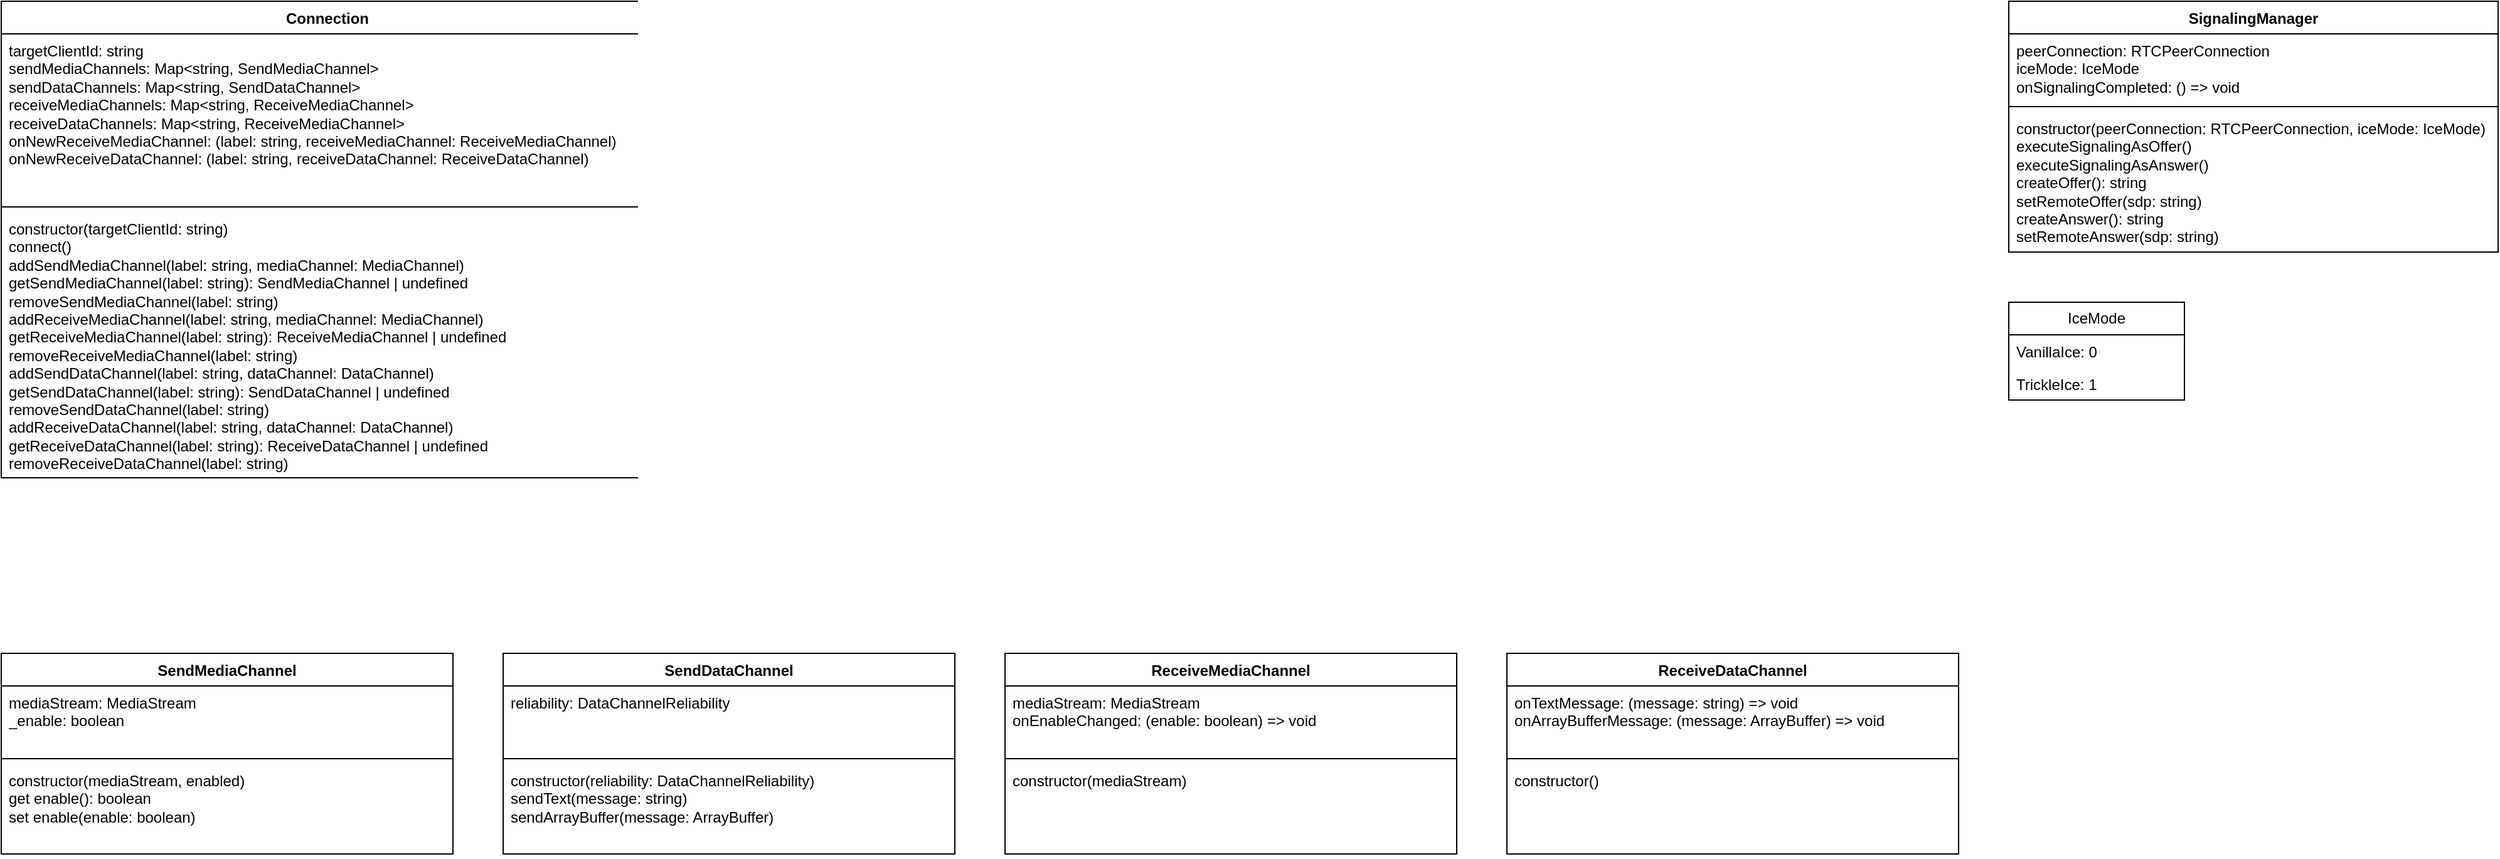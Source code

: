 <mxfile version="21.6.8" type="device">
  <diagram name="ページ1" id="Ab8RkSCEwZd9pUnP1RaC">
    <mxGraphModel dx="794" dy="1214" grid="1" gridSize="10" guides="1" tooltips="1" connect="1" arrows="1" fold="1" page="1" pageScale="1" pageWidth="827" pageHeight="1169" math="0" shadow="0">
      <root>
        <mxCell id="0" />
        <mxCell id="1" parent="0" />
        <mxCell id="Fa4Y31fhtpgDc50Y8iOu-5" value="Connection" style="swimlane;fontStyle=1;align=center;verticalAlign=top;childLayout=stackLayout;horizontal=1;startSize=26;horizontalStack=0;resizeParent=1;resizeParentMax=0;resizeLast=0;collapsible=1;marginBottom=0;whiteSpace=wrap;html=1;" parent="1" vertex="1">
          <mxGeometry x="240" y="120" width="520" height="380" as="geometry" />
        </mxCell>
        <mxCell id="Fa4Y31fhtpgDc50Y8iOu-6" value="targetClientId: string&lt;br&gt;sendMediaChannels: Map&amp;lt;string, SendMediaChannel&amp;gt;&lt;br&gt;sendDataChannels: Map&amp;lt;string, SendDataChannel&amp;gt;&lt;br&gt;receiveMediaChannels: Map&amp;lt;string, ReceiveMediaChannel&amp;gt;&lt;br&gt;receiveDataChannels: Map&amp;lt;string, ReceiveMediaChannel&amp;gt;&lt;br&gt;onNewReceiveMediaChannel: (label: string, receiveMediaChannel: ReceiveMediaChannel)&lt;br&gt;onNewReceiveDataChannel: (label: string, receiveDataChannel: ReceiveDataChannel)" style="text;strokeColor=none;fillColor=none;align=left;verticalAlign=top;spacingLeft=4;spacingRight=4;overflow=hidden;rotatable=0;points=[[0,0.5],[1,0.5]];portConstraint=eastwest;whiteSpace=wrap;html=1;" parent="Fa4Y31fhtpgDc50Y8iOu-5" vertex="1">
          <mxGeometry y="26" width="520" height="134" as="geometry" />
        </mxCell>
        <mxCell id="Fa4Y31fhtpgDc50Y8iOu-7" value="" style="line;strokeWidth=1;fillColor=none;align=left;verticalAlign=middle;spacingTop=-1;spacingLeft=3;spacingRight=3;rotatable=0;labelPosition=right;points=[];portConstraint=eastwest;strokeColor=inherit;" parent="Fa4Y31fhtpgDc50Y8iOu-5" vertex="1">
          <mxGeometry y="160" width="520" height="8" as="geometry" />
        </mxCell>
        <mxCell id="Fa4Y31fhtpgDc50Y8iOu-8" value="constructor(targetClientId: string)&lt;br&gt;connect()&lt;br&gt;addSendMediaChannel(label: string, mediaChannel: MediaChannel)&lt;br&gt;getSendMediaChannel(label: string): SendMediaChannel | undefined&lt;br&gt;removeSendMediaChannel(label: string)&lt;br&gt;addReceiveMediaChannel(label: string, mediaChannel: MediaChannel)&lt;br style=&quot;border-color: var(--border-color);&quot;&gt;getReceiveMediaChannel(label: string): ReceiveMediaChannel | undefined&lt;br style=&quot;border-color: var(--border-color);&quot;&gt;removeReceiveMediaChannel(label: string)&lt;br style=&quot;border-color: var(--border-color);&quot;&gt;addSendDataChannel(label: string, dataChannel: DataChannel)&lt;br&gt;getSendDataChannel(label: string): SendDataChannel | undefined&lt;br&gt;removeSendDataChannel(label: string)&lt;br&gt;addReceiveDataChannel(label: string, dataChannel: DataChannel)&lt;br style=&quot;border-color: var(--border-color);&quot;&gt;getReceiveDataChannel(label: string): ReceiveDataChannel | undefined&lt;br style=&quot;border-color: var(--border-color);&quot;&gt;removeReceiveDataChannel(label: string)" style="text;strokeColor=none;fillColor=none;align=left;verticalAlign=top;spacingLeft=4;spacingRight=4;overflow=hidden;rotatable=0;points=[[0,0.5],[1,0.5]];portConstraint=eastwest;whiteSpace=wrap;html=1;" parent="Fa4Y31fhtpgDc50Y8iOu-5" vertex="1">
          <mxGeometry y="168" width="520" height="212" as="geometry" />
        </mxCell>
        <mxCell id="Fa4Y31fhtpgDc50Y8iOu-9" value="SendMediaChannel" style="swimlane;fontStyle=1;align=center;verticalAlign=top;childLayout=stackLayout;horizontal=1;startSize=26;horizontalStack=0;resizeParent=1;resizeParentMax=0;resizeLast=0;collapsible=1;marginBottom=0;whiteSpace=wrap;html=1;" parent="1" vertex="1">
          <mxGeometry x="240" y="640" width="360" height="160" as="geometry" />
        </mxCell>
        <mxCell id="Fa4Y31fhtpgDc50Y8iOu-10" value="mediaStream: MediaStream&lt;br&gt;_enable: boolean" style="text;strokeColor=none;fillColor=none;align=left;verticalAlign=top;spacingLeft=4;spacingRight=4;overflow=hidden;rotatable=0;points=[[0,0.5],[1,0.5]];portConstraint=eastwest;whiteSpace=wrap;html=1;" parent="Fa4Y31fhtpgDc50Y8iOu-9" vertex="1">
          <mxGeometry y="26" width="360" height="54" as="geometry" />
        </mxCell>
        <mxCell id="Fa4Y31fhtpgDc50Y8iOu-11" value="" style="line;strokeWidth=1;fillColor=none;align=left;verticalAlign=middle;spacingTop=-1;spacingLeft=3;spacingRight=3;rotatable=0;labelPosition=right;points=[];portConstraint=eastwest;strokeColor=inherit;" parent="Fa4Y31fhtpgDc50Y8iOu-9" vertex="1">
          <mxGeometry y="80" width="360" height="8" as="geometry" />
        </mxCell>
        <mxCell id="Fa4Y31fhtpgDc50Y8iOu-12" value="constructor(mediaStream, enabled)&lt;br&gt;get enable(): boolean&lt;br&gt;set enable(enable: boolean)" style="text;strokeColor=none;fillColor=none;align=left;verticalAlign=top;spacingLeft=4;spacingRight=4;overflow=hidden;rotatable=0;points=[[0,0.5],[1,0.5]];portConstraint=eastwest;whiteSpace=wrap;html=1;" parent="Fa4Y31fhtpgDc50Y8iOu-9" vertex="1">
          <mxGeometry y="88" width="360" height="72" as="geometry" />
        </mxCell>
        <mxCell id="Fa4Y31fhtpgDc50Y8iOu-13" value="SendDataChannel" style="swimlane;fontStyle=1;align=center;verticalAlign=top;childLayout=stackLayout;horizontal=1;startSize=26;horizontalStack=0;resizeParent=1;resizeParentMax=0;resizeLast=0;collapsible=1;marginBottom=0;whiteSpace=wrap;html=1;" parent="1" vertex="1">
          <mxGeometry x="640" y="640" width="360" height="160" as="geometry" />
        </mxCell>
        <mxCell id="Fa4Y31fhtpgDc50Y8iOu-14" value="reliability: DataChannelReliability" style="text;strokeColor=none;fillColor=none;align=left;verticalAlign=top;spacingLeft=4;spacingRight=4;overflow=hidden;rotatable=0;points=[[0,0.5],[1,0.5]];portConstraint=eastwest;whiteSpace=wrap;html=1;" parent="Fa4Y31fhtpgDc50Y8iOu-13" vertex="1">
          <mxGeometry y="26" width="360" height="54" as="geometry" />
        </mxCell>
        <mxCell id="Fa4Y31fhtpgDc50Y8iOu-15" value="" style="line;strokeWidth=1;fillColor=none;align=left;verticalAlign=middle;spacingTop=-1;spacingLeft=3;spacingRight=3;rotatable=0;labelPosition=right;points=[];portConstraint=eastwest;strokeColor=inherit;" parent="Fa4Y31fhtpgDc50Y8iOu-13" vertex="1">
          <mxGeometry y="80" width="360" height="8" as="geometry" />
        </mxCell>
        <mxCell id="Fa4Y31fhtpgDc50Y8iOu-16" value="constructor(reliability: DataChannelReliability)&lt;br&gt;sendText(message: string)&lt;br&gt;sendArrayBuffer(message: ArrayBuffer)" style="text;strokeColor=none;fillColor=none;align=left;verticalAlign=top;spacingLeft=4;spacingRight=4;overflow=hidden;rotatable=0;points=[[0,0.5],[1,0.5]];portConstraint=eastwest;whiteSpace=wrap;html=1;" parent="Fa4Y31fhtpgDc50Y8iOu-13" vertex="1">
          <mxGeometry y="88" width="360" height="72" as="geometry" />
        </mxCell>
        <mxCell id="Fa4Y31fhtpgDc50Y8iOu-17" value="ReceiveMediaChannel" style="swimlane;fontStyle=1;align=center;verticalAlign=top;childLayout=stackLayout;horizontal=1;startSize=26;horizontalStack=0;resizeParent=1;resizeParentMax=0;resizeLast=0;collapsible=1;marginBottom=0;whiteSpace=wrap;html=1;" parent="1" vertex="1">
          <mxGeometry x="1040" y="640" width="360" height="160" as="geometry" />
        </mxCell>
        <mxCell id="Fa4Y31fhtpgDc50Y8iOu-18" value="mediaStream: MediaStream&lt;br&gt;onEnableChanged: (enable: boolean) =&amp;gt; void" style="text;strokeColor=none;fillColor=none;align=left;verticalAlign=top;spacingLeft=4;spacingRight=4;overflow=hidden;rotatable=0;points=[[0,0.5],[1,0.5]];portConstraint=eastwest;whiteSpace=wrap;html=1;" parent="Fa4Y31fhtpgDc50Y8iOu-17" vertex="1">
          <mxGeometry y="26" width="360" height="54" as="geometry" />
        </mxCell>
        <mxCell id="Fa4Y31fhtpgDc50Y8iOu-19" value="" style="line;strokeWidth=1;fillColor=none;align=left;verticalAlign=middle;spacingTop=-1;spacingLeft=3;spacingRight=3;rotatable=0;labelPosition=right;points=[];portConstraint=eastwest;strokeColor=inherit;" parent="Fa4Y31fhtpgDc50Y8iOu-17" vertex="1">
          <mxGeometry y="80" width="360" height="8" as="geometry" />
        </mxCell>
        <mxCell id="Fa4Y31fhtpgDc50Y8iOu-20" value="constructor(mediaStream)&lt;br&gt;" style="text;strokeColor=none;fillColor=none;align=left;verticalAlign=top;spacingLeft=4;spacingRight=4;overflow=hidden;rotatable=0;points=[[0,0.5],[1,0.5]];portConstraint=eastwest;whiteSpace=wrap;html=1;" parent="Fa4Y31fhtpgDc50Y8iOu-17" vertex="1">
          <mxGeometry y="88" width="360" height="72" as="geometry" />
        </mxCell>
        <mxCell id="Fa4Y31fhtpgDc50Y8iOu-21" value="ReceiveDataChannel" style="swimlane;fontStyle=1;align=center;verticalAlign=top;childLayout=stackLayout;horizontal=1;startSize=26;horizontalStack=0;resizeParent=1;resizeParentMax=0;resizeLast=0;collapsible=1;marginBottom=0;whiteSpace=wrap;html=1;" parent="1" vertex="1">
          <mxGeometry x="1440" y="640" width="360" height="160" as="geometry" />
        </mxCell>
        <mxCell id="Fa4Y31fhtpgDc50Y8iOu-22" value="onTextMessage: (message: string) =&amp;gt; void&lt;br&gt;onArrayBufferMessage: (message: ArrayBuffer) =&amp;gt; void" style="text;strokeColor=none;fillColor=none;align=left;verticalAlign=top;spacingLeft=4;spacingRight=4;overflow=hidden;rotatable=0;points=[[0,0.5],[1,0.5]];portConstraint=eastwest;whiteSpace=wrap;html=1;" parent="Fa4Y31fhtpgDc50Y8iOu-21" vertex="1">
          <mxGeometry y="26" width="360" height="54" as="geometry" />
        </mxCell>
        <mxCell id="Fa4Y31fhtpgDc50Y8iOu-23" value="" style="line;strokeWidth=1;fillColor=none;align=left;verticalAlign=middle;spacingTop=-1;spacingLeft=3;spacingRight=3;rotatable=0;labelPosition=right;points=[];portConstraint=eastwest;strokeColor=inherit;" parent="Fa4Y31fhtpgDc50Y8iOu-21" vertex="1">
          <mxGeometry y="80" width="360" height="8" as="geometry" />
        </mxCell>
        <mxCell id="Fa4Y31fhtpgDc50Y8iOu-24" value="constructor()" style="text;strokeColor=none;fillColor=none;align=left;verticalAlign=top;spacingLeft=4;spacingRight=4;overflow=hidden;rotatable=0;points=[[0,0.5],[1,0.5]];portConstraint=eastwest;whiteSpace=wrap;html=1;" parent="Fa4Y31fhtpgDc50Y8iOu-21" vertex="1">
          <mxGeometry y="88" width="360" height="72" as="geometry" />
        </mxCell>
        <mxCell id="BsqlhkySphJgG_ELo2x5-1" value="SignalingManager" style="swimlane;fontStyle=1;align=center;verticalAlign=top;childLayout=stackLayout;horizontal=1;startSize=26;horizontalStack=0;resizeParent=1;resizeParentMax=0;resizeLast=0;collapsible=1;marginBottom=0;whiteSpace=wrap;html=1;" vertex="1" parent="1">
          <mxGeometry x="1840" y="120" width="390" height="200" as="geometry" />
        </mxCell>
        <mxCell id="BsqlhkySphJgG_ELo2x5-2" value="peerConnection: RTCPeerConnection&lt;br&gt;iceMode: IceMode&lt;br&gt;onSignalingCompleted: () =&amp;gt; void" style="text;strokeColor=none;fillColor=none;align=left;verticalAlign=top;spacingLeft=4;spacingRight=4;overflow=hidden;rotatable=0;points=[[0,0.5],[1,0.5]];portConstraint=eastwest;whiteSpace=wrap;html=1;" vertex="1" parent="BsqlhkySphJgG_ELo2x5-1">
          <mxGeometry y="26" width="390" height="54" as="geometry" />
        </mxCell>
        <mxCell id="BsqlhkySphJgG_ELo2x5-3" value="" style="line;strokeWidth=1;fillColor=none;align=left;verticalAlign=middle;spacingTop=-1;spacingLeft=3;spacingRight=3;rotatable=0;labelPosition=right;points=[];portConstraint=eastwest;strokeColor=inherit;" vertex="1" parent="BsqlhkySphJgG_ELo2x5-1">
          <mxGeometry y="80" width="390" height="8" as="geometry" />
        </mxCell>
        <mxCell id="BsqlhkySphJgG_ELo2x5-4" value="constructor(peerConnection: RTCPeerConnection, iceMode: IceMode)&lt;br&gt;executeSignalingAsOffer()&lt;br&gt;executeSignalingAsAnswer()&lt;br&gt;createOffer(): string&lt;br&gt;setRemoteOffer(sdp: string)&lt;br&gt;createAnswer(): string&lt;br&gt;setRemoteAnswer(sdp: string)" style="text;strokeColor=none;fillColor=none;align=left;verticalAlign=top;spacingLeft=4;spacingRight=4;overflow=hidden;rotatable=0;points=[[0,0.5],[1,0.5]];portConstraint=eastwest;whiteSpace=wrap;html=1;" vertex="1" parent="BsqlhkySphJgG_ELo2x5-1">
          <mxGeometry y="88" width="390" height="112" as="geometry" />
        </mxCell>
        <mxCell id="BsqlhkySphJgG_ELo2x5-9" value="IceMode" style="swimlane;fontStyle=0;childLayout=stackLayout;horizontal=1;startSize=26;fillColor=none;horizontalStack=0;resizeParent=1;resizeParentMax=0;resizeLast=0;collapsible=1;marginBottom=0;whiteSpace=wrap;html=1;" vertex="1" parent="1">
          <mxGeometry x="1840" y="360" width="140" height="78" as="geometry" />
        </mxCell>
        <mxCell id="BsqlhkySphJgG_ELo2x5-10" value="VanillaIce: 0" style="text;strokeColor=none;fillColor=none;align=left;verticalAlign=top;spacingLeft=4;spacingRight=4;overflow=hidden;rotatable=0;points=[[0,0.5],[1,0.5]];portConstraint=eastwest;whiteSpace=wrap;html=1;" vertex="1" parent="BsqlhkySphJgG_ELo2x5-9">
          <mxGeometry y="26" width="140" height="26" as="geometry" />
        </mxCell>
        <mxCell id="BsqlhkySphJgG_ELo2x5-11" value="TrickleIce: 1" style="text;strokeColor=none;fillColor=none;align=left;verticalAlign=top;spacingLeft=4;spacingRight=4;overflow=hidden;rotatable=0;points=[[0,0.5],[1,0.5]];portConstraint=eastwest;whiteSpace=wrap;html=1;" vertex="1" parent="BsqlhkySphJgG_ELo2x5-9">
          <mxGeometry y="52" width="140" height="26" as="geometry" />
        </mxCell>
      </root>
    </mxGraphModel>
  </diagram>
</mxfile>
